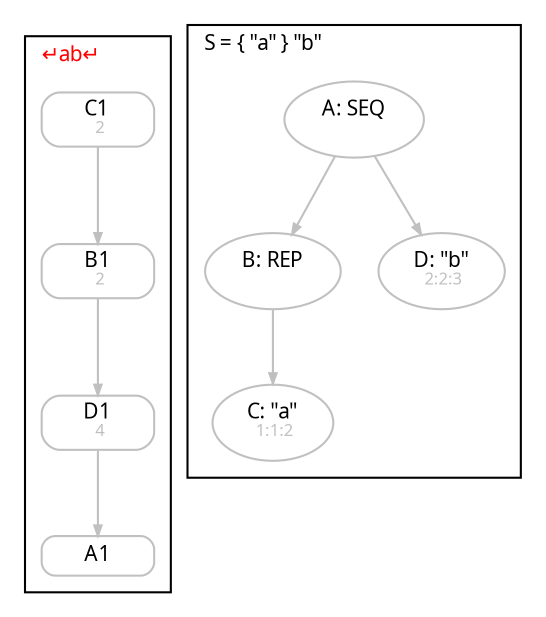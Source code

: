 digraph G {
  fontname = Menlo
  fontsize = 10
      node [fontname = Menlo, fontsize = 10, color = gray]
      edge [fontname = Menlo, fontsize = 10, color = gray, arrowsize = 0.5]

  graph [ordering = out]
  subgraph GSS {
    cluster = true
    label = <↵ab↵> fontcolor = red
    labeljust = l
    node [shape = box, style = rounded, height = 0]
    D1 [label = <D1<br/><font color="gray" point-size="8.0"> 4</font>>]
    D1 -> A1
    C1 [label = <C1<br/><font color="gray" point-size="8.0"> 2</font>>]
    C1 -> B1
    B1 [label = <B1<br/><font color="gray" point-size="8.0"> 2</font>>]
    B1 -> D1
  }
  subgraph S {
    cluster = true
    label = <S = { "a" } "b">
    labeljust = l
    node [shape = ellipse, height = 0]
    A [label = <A: SEQ<br/><font color="gray" point-size="8.0"> </font>>]
    A -> B
    B [label = <B: REP<br/><font color="gray" point-size="8.0"> </font>>]
    B -> C
    C [label = <C: "a"<br/><font color="gray" point-size="8.0"> 1:1:2</font>>]
    A -> D
    D [label = <D: "b"<br/><font color="gray" point-size="8.0"> 2:2:3</font>>]
  }
}